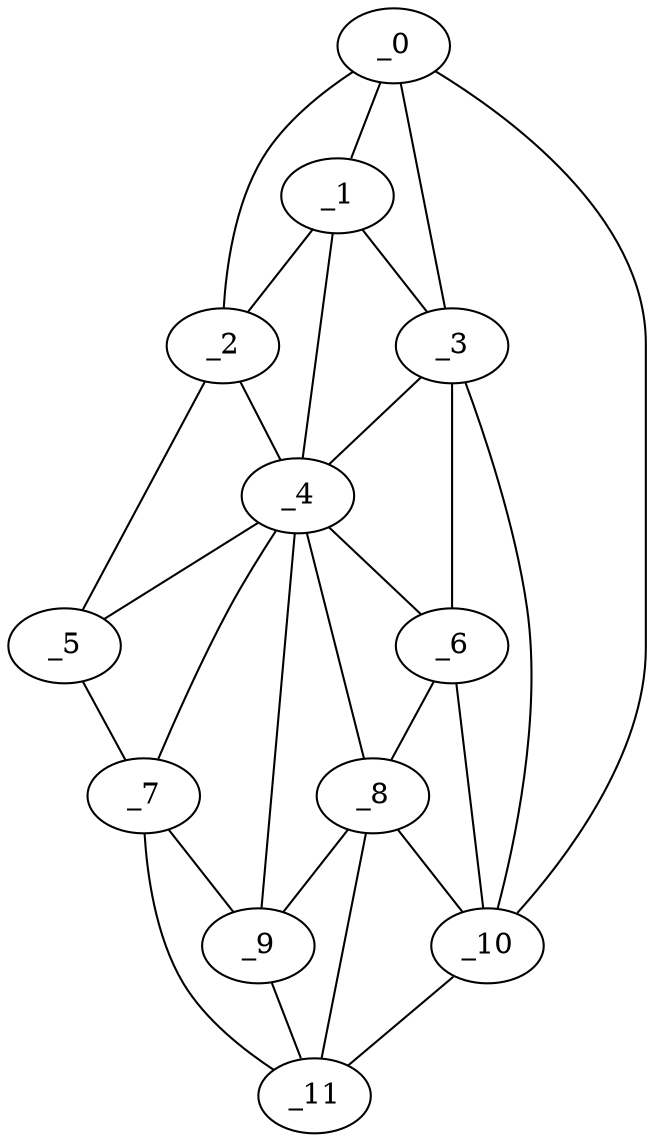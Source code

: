 graph "obj53__0.gxl" {
	_0	 [x=7,
		y=55];
	_1	 [x=21,
		y=42];
	_0 -- _1	 [valence=2];
	_2	 [x=23,
		y=28];
	_0 -- _2	 [valence=1];
	_3	 [x=101,
		y=87];
	_0 -- _3	 [valence=1];
	_10	 [x=121,
		y=97];
	_0 -- _10	 [valence=1];
	_1 -- _2	 [valence=2];
	_1 -- _3	 [valence=2];
	_4	 [x=106,
		y=57];
	_1 -- _4	 [valence=2];
	_2 -- _4	 [valence=1];
	_5	 [x=108,
		y=28];
	_2 -- _5	 [valence=1];
	_3 -- _4	 [valence=1];
	_6	 [x=111,
		y=85];
	_3 -- _6	 [valence=1];
	_3 -- _10	 [valence=2];
	_4 -- _5	 [valence=2];
	_4 -- _6	 [valence=2];
	_7	 [x=115,
		y=32];
	_4 -- _7	 [valence=1];
	_8	 [x=119,
		y=80];
	_4 -- _8	 [valence=1];
	_9	 [x=121,
		y=62];
	_4 -- _9	 [valence=2];
	_5 -- _7	 [valence=1];
	_6 -- _8	 [valence=1];
	_6 -- _10	 [valence=2];
	_7 -- _9	 [valence=2];
	_11	 [x=124,
		y=69];
	_7 -- _11	 [valence=1];
	_8 -- _9	 [valence=2];
	_8 -- _10	 [valence=2];
	_8 -- _11	 [valence=1];
	_9 -- _11	 [valence=2];
	_10 -- _11	 [valence=1];
}
